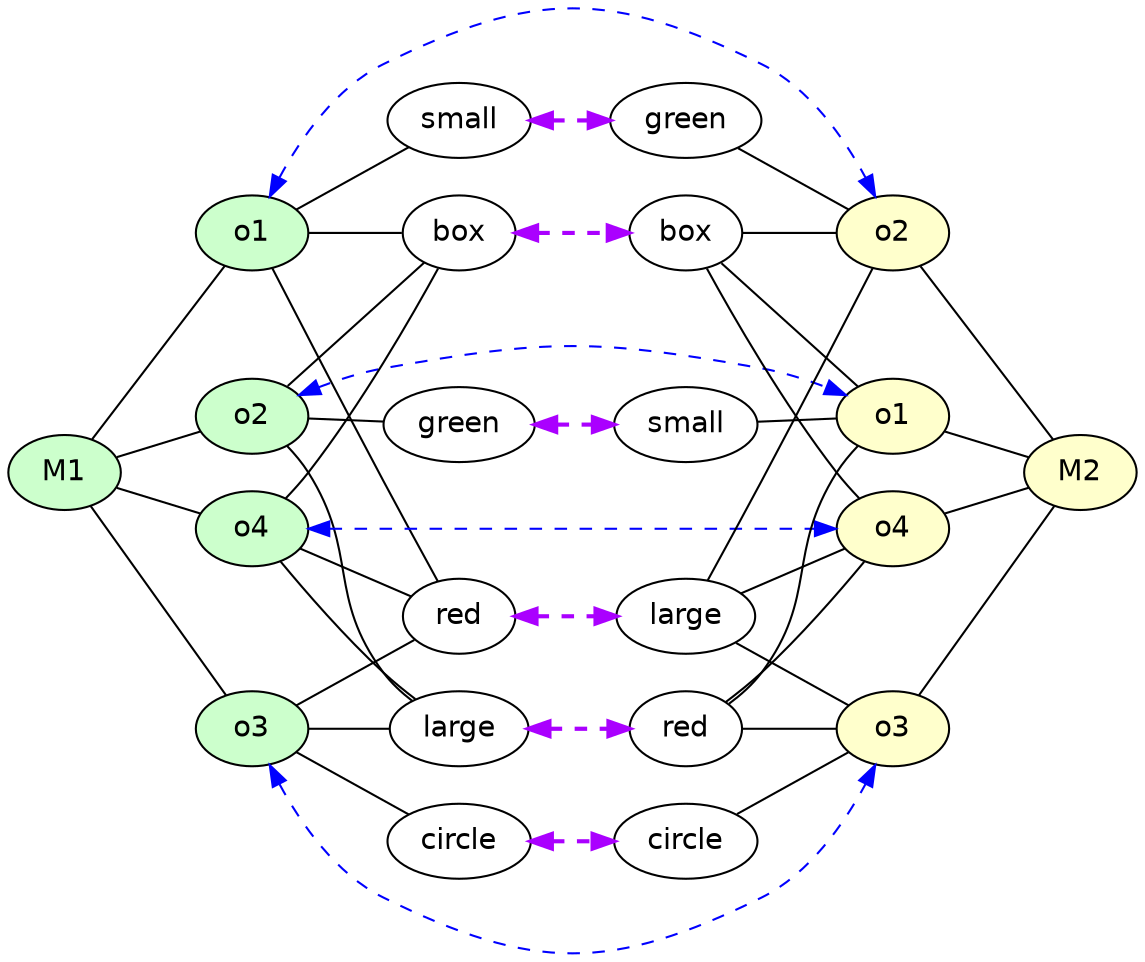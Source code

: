 strict digraph G {
	graph [bb="0,0,531.19,454.07",
		rankdir=LR
	];
	node [label="\N"];
	M1	 [fillcolor="#CCFFCC",
		fontname=Helvetica,
		height=0.5,
		pos="27,229.07",
		shape=oval,
		style=filled,
		width=0.75];
	o1_1	 [fillcolor="#CCFFCC",
		fontname=Helvetica,
		height=0.5,
		label=o1,
		pos="117,256.07",
		shape=oval,
		style=filled,
		width=0.75];
	M1 -> o1_1	 [constraint=true,
		dir=none,
		penwidth=1,
		pos="52.07,236.59 64.657,240.37 79.851,244.93 92.375,248.68"];
	o2_1	 [fillcolor="#CCFFCC",
		fontname=Helvetica,
		height=0.5,
		label=o2,
		pos="117,344.07",
		shape=oval,
		style=filled,
		width=0.75];
	M1 -> o2_1	 [constraint=true,
		dir=none,
		penwidth=1,
		pos="39.514,245.06 56.612,266.91 87.108,305.88 104.3,327.85"];
	o3_1	 [fillcolor="#CCFFCC",
		fontname=Helvetica,
		height=0.5,
		label=o3,
		pos="117,106.07",
		shape=oval,
		style=filled,
		width=0.75];
	M1 -> o3_1	 [constraint=true,
		dir=none,
		penwidth=1,
		pos="38.951,212.74 56.165,189.21 87.758,146.03 105,122.47"];
	o4_1	 [fillcolor="#CCFFCC",
		fontname=Helvetica,
		height=0.5,
		label=o4,
		pos="117,202.07",
		shape=oval,
		style=filled,
		width=0.75];
	M1 -> o4_1	 [constraint=true,
		dir=none,
		penwidth=1,
		pos="52.07,221.55 64.657,217.77 79.851,213.22 92.375,209.46"];
	M2	 [fillcolor="#FFFFCC",
		fontname=Helvetica,
		height=0.5,
		pos="504.19,229.07",
		shape=oval,
		style=filled,
		width=0.75];
	red_1	 [fontname=Helvetica,
		height=0.5,
		label=red,
		pos="213.8,106.07",
		shape=oval,
		width=0.75];
	o1_1 -> red_1	 [constraint=true,
		dir=none,
		pos="133.67,241.66 137.42,237.84 141.13,233.53 144,229.07 168.67,190.76 153.24,169.95 180,133.07 183.88,127.72 189.09,122.86 194.25,118.78"];
	box_1	 [fontname=Helvetica,
		height=0.5,
		label=box,
		pos="213.8,344.07",
		shape=oval,
		width=0.75];
	o1_1 -> box_1	 [constraint=true,
		dir=none,
		pos="132.98,270.6 150.92,286.91 179.84,313.2 197.79,329.52"];
	small_1	 [fontname=Helvetica,
		height=0.5,
		label=small,
		pos="213.8,252.07",
		shape=oval,
		width=0.88464];
	o1_1 -> small_1	 [constraint=true,
		dir=none,
		pos="143.96,254.96 155.71,254.47 169.57,253.9 181.83,253.39"];
	o2_2	 [fillcolor="#FFFFCC",
		fontname=Helvetica,
		height=0.5,
		label=o2,
		pos="414.19,256.07",
		shape=oval,
		style=filled,
		width=0.75];
	o1_1 -> o2_2	 [color=blue,
		constraint=true,
		dir=both,
		penwidth=1,
		pos="s,139.22,266.35 e,391.97,266.35 148.61,270.06 158.47,273.75 169.51,277.22 180,279.07 254.92,292.32 276.27,292.32 351.19,279.07 361.68,\
277.22 372.72,273.75 382.58,270.06",
		style=dashed];
	large_2	 [fontname=Helvetica,
		height=0.5,
		label=large,
		pos="317.39,106.07",
		shape=oval,
		width=0.86659];
	red_1 -> large_2	 [color="#AA00FF",
		constraint=true,
		dir=both,
		penwidth=2,
		pos="s,241.02,106.07 e,285.95,106.07 251.14,106.07 259.16,106.07 267.69,106.07 275.86,106.07",
		style=dashed];
	o1_2	 [fillcolor="#FFFFCC",
		fontname=Helvetica,
		height=0.5,
		label=o1,
		pos="414.19,344.07",
		shape=oval,
		style=filled,
		width=0.75];
	o1_2 -> M2	 [constraint=true,
		dir=none,
		penwidth=1,
		pos="426.7,328.08 443.8,306.23 474.3,267.27 491.49,245.3"];
	red_2	 [fontname=Helvetica,
		height=0.5,
		label=red,
		pos="317.39,160.07",
		shape=oval,
		width=0.75];
	red_2 -> o1_2	 [constraint=true,
		dir=none,
		pos="326.5,177.38 344.99,212.54 386.76,291.93 405.18,326.94"];
	o3_2	 [fillcolor="#FFFFCC",
		fontname=Helvetica,
		height=0.5,
		label=o3,
		pos="414.19,106.07",
		shape=oval,
		style=filled,
		width=0.75];
	red_2 -> o3_2	 [constraint=true,
		dir=none,
		pos="338.39,148.35 354.63,139.3 377,126.82 393.23,117.76"];
	o4_2	 [fillcolor="#FFFFCC",
		fontname=Helvetica,
		height=0.5,
		label=o4,
		pos="414.19,202.07",
		shape=oval,
		style=filled,
		width=0.75];
	red_2 -> o4_2	 [constraint=true,
		dir=none,
		pos="340.33,170.02 355.76,176.72 376.02,185.51 391.41,192.19"];
	box_2	 [fontname=Helvetica,
		height=0.5,
		label=box,
		pos="317.39,344.07",
		shape=oval,
		width=0.75];
	box_1 -> box_2	 [color="#AA00FF",
		constraint=true,
		dir=both,
		penwidth=2,
		pos="s,241.02,344.07 e,290.35,344.07 251.07,344.07 260.51,344.07 270.64,344.07 280.07,344.07",
		style=dashed];
	box_2 -> o1_2	 [constraint=true,
		dir=none,
		pos="344.61,344.07 357.92,344.07 373.89,344.07 387.17,344.07"];
	box_2 -> o2_2	 [constraint=true,
		dir=none,
		pos="333.38,329.54 351.31,313.23 380.24,286.94 398.18,270.62"];
	box_2 -> o4_2	 [constraint=true,
		dir=none,
		pos="326.14,326.87 338.34,303.64 361.81,261.4 387.19,229.07 390.46,224.9 394.33,220.7 398.09,216.89"];
	green_2	 [fontname=Helvetica,
		height=0.5,
		label=green,
		pos="317.39,252.07",
		shape=oval,
		width=0.93881];
	small_1 -> green_2	 [color="#AA00FF",
		constraint=true,
		dir=both,
		penwidth=2,
		pos="s,245.72,252.07 e,283.23,252.07 255.78,252.07 261.49,252.07 267.35,252.07 273.1,252.07",
		style=dashed];
	small_2	 [fontname=Helvetica,
		height=0.5,
		label=small,
		pos="317.39,436.07",
		shape=oval,
		width=0.88464];
	small_2 -> o1_2	 [constraint=true,
		dir=none,
		pos="333.9,420.46 339.4,415.25 345.56,409.41 351.19,404.07 367.4,388.68 385.92,371.03 398.67,358.88"];
	o2_1 -> o1_2	 [color=blue,
		constraint=true,
		dir=both,
		penwidth=1,
		pos="s,137.88,355.55 e,393.31,355.55 147.12,359.91 157.28,364.45 168.87,368.79 180,371.07 254.53,386.37 276.66,386.37 351.19,371.07 362.32,\
368.79 373.91,364.45 384.07,359.91",
		style=dashed];
	o2_1 -> box_1	 [constraint=true,
		dir=none,
		pos="144.22,344.07 157.53,344.07 173.5,344.07 186.78,344.07"];
	green_1	 [fontname=Helvetica,
		height=0.5,
		label=green,
		pos="213.8,436.07",
		shape=oval,
		width=0.93881];
	o2_1 -> green_1	 [constraint=true,
		dir=none,
		pos="132.52,358.88 145.27,371.03 163.79,388.68 180,404.07 185.51,409.3 191.53,415 196.94,420.13"];
	large_1	 [fontname=Helvetica,
		height=0.5,
		label=large,
		pos="213.8,160.07",
		shape=oval,
		width=0.86659];
	o2_1 -> large_1	 [constraint=true,
		dir=none,
		pos="126.11,326.76 144.56,291.69 186.16,212.61 204.64,177.47"];
	green_1 -> small_2	 [color="#AA00FF",
		constraint=true,
		dir=both,
		penwidth=2,
		pos="s,247.72,436.07 e,285.5,436.07 257.96,436.07 263.74,436.07 269.66,436.07 275.4,436.07",
		style=dashed];
	o2_2 -> M2	 [constraint=true,
		dir=none,
		penwidth=1,
		pos="439.26,248.55 451.84,244.77 467.04,240.22 479.56,236.46"];
	green_2 -> o2_2	 [constraint=true,
		dir=none,
		pos="351.25,253.47 363.02,253.96 376.06,254.5 387.21,254.96"];
	large_1 -> red_2	 [color="#AA00FF",
		constraint=true,
		dir=both,
		penwidth=2,
		pos="s,245.16,160.07 e,290.34,160.07 255.28,160.07 263.49,160.07 272.05,160.07 280.11,160.07",
		style=dashed];
	large_2 -> o2_2	 [constraint=true,
		dir=none,
		pos="337.99,119.63 342.8,123.53 347.57,128.09 351.19,133.07 377.95,169.95 362.52,190.76 387.19,229.07 390.06,233.53 393.77,237.84 397.52,\
241.66"];
	large_2 -> o3_2	 [constraint=true,
		dir=none,
		pos="348.82,106.07 361.18,106.07 375.24,106.07 387.14,106.07"];
	large_2 -> o4_2	 [constraint=true,
		dir=none,
		pos="336.42,120.42 341.36,124.37 346.58,128.76 351.19,133.07 369.42,150.14 388.52,171.64 400.84,186.07"];
	o3_1 -> red_1	 [constraint=true,
		dir=none,
		pos="144.22,106.07 157.53,106.07 173.5,106.07 186.78,106.07"];
	o3_1 -> large_1	 [constraint=true,
		dir=none,
		pos="138,117.79 153.68,126.54 175.08,138.47 191.15,147.43"];
	o3_1 -> o3_2	 [color=blue,
		constraint=true,
		dir=both,
		penwidth=1,
		pos="s,124.68,88.598 e,406.5,88.598 129.45,79.485 139.97,60.467 157,36.32 180,25.071 248.35,-8.3569 282.84,-8.3569 351.19,25.071 374.19,\
36.32 391.22,60.467 401.73,79.485",
		style=dashed];
	circle_1	 [fontname=Helvetica,
		height=0.5,
		label=circle,
		pos="213.8,52.071",
		shape=oval,
		width=0.88464];
	o3_1 -> circle_1	 [constraint=true,
		dir=none,
		pos="138,94.353 153.57,85.668 174.78,73.837 190.8,64.898"];
	o3_2 -> M2	 [constraint=true,
		dir=none,
		penwidth=1,
		pos="426.14,122.4 443.35,145.93 474.95,189.11 492.19,212.67"];
	circle_2	 [fontname=Helvetica,
		height=0.5,
		label=circle,
		pos="317.39,52.071",
		shape=oval,
		width=0.88464];
	circle_1 -> circle_2	 [color="#AA00FF",
		constraint=true,
		dir=both,
		penwidth=2,
		pos="s,245.72,52.071 e,285.39,52.071 255.78,52.071 262.11,52.071 268.64,52.071 274.98,52.071",
		style=dashed];
	circle_2 -> o3_2	 [constraint=true,
		dir=none,
		pos="340.33,64.868 356.43,73.85 377.79,85.764 393.39,94.47"];
	o4_1 -> red_1	 [constraint=true,
		dir=none,
		pos="130.35,186.07 142.67,171.64 161.76,150.14 180,133.07 184.93,128.45 190.58,123.74 195.82,119.58"];
	o4_1 -> box_1	 [constraint=true,
		dir=none,
		pos="133.09,216.89 136.86,220.7 140.73,224.9 144,229.07 169.38,261.4 192.85,303.64 205.04,326.87"];
	o4_1 -> large_1	 [constraint=true,
		dir=none,
		pos="139.94,192.12 154.59,185.76 173.58,177.52 188.64,170.98"];
	o4_1 -> o4_2	 [color=blue,
		constraint=true,
		dir=both,
		penwidth=1,
		pos="s,144.16,202.07 e,386.77,202.07 154.43,202.07 211.5,202.07 319.64,202.07 376.73,202.07",
		style=dashed];
	o4_2 -> M2	 [constraint=true,
		dir=none,
		penwidth=1,
		pos="439.26,209.59 451.84,213.37 467.04,217.93 479.56,221.68"];
}
